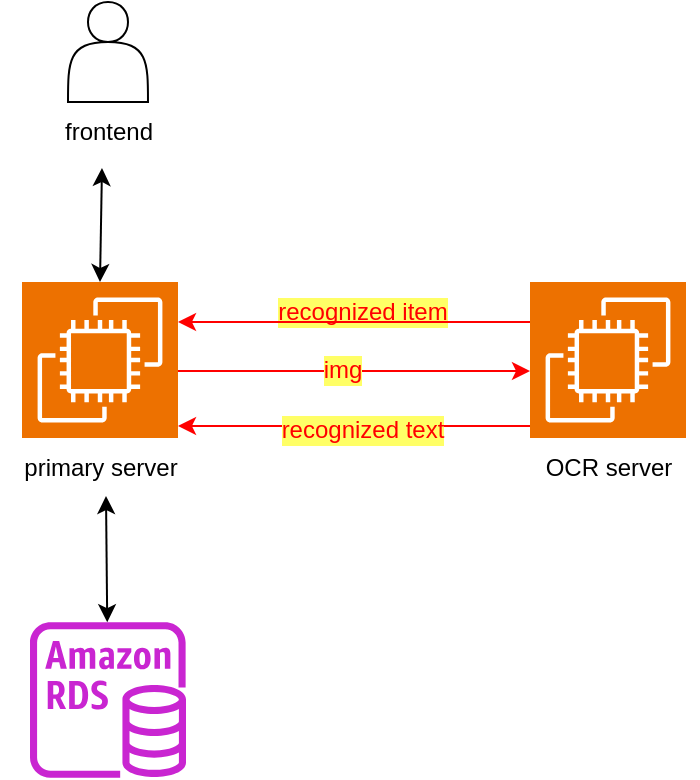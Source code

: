<mxfile version="26.0.4">
  <diagram name="Page-1" id="Vfbv8_XQsopFTOaTHB_-">
    <mxGraphModel dx="788" dy="664" grid="1" gridSize="10" guides="1" tooltips="1" connect="1" arrows="1" fold="1" page="1" pageScale="1" pageWidth="827" pageHeight="1169" math="0" shadow="0">
      <root>
        <mxCell id="0" />
        <mxCell id="1" parent="0" />
        <mxCell id="79t-oLrMbPS3YPwEA1fc-1" value="" style="sketch=0;points=[[0,0,0],[0.25,0,0],[0.5,0,0],[0.75,0,0],[1,0,0],[0,1,0],[0.25,1,0],[0.5,1,0],[0.75,1,0],[1,1,0],[0,0.25,0],[0,0.5,0],[0,0.75,0],[1,0.25,0],[1,0.5,0],[1,0.75,0]];outlineConnect=0;fontColor=#232F3E;fillColor=#ED7100;strokeColor=#ffffff;dashed=0;verticalLabelPosition=bottom;verticalAlign=top;align=center;html=1;fontSize=12;fontStyle=0;aspect=fixed;shape=mxgraph.aws4.resourceIcon;resIcon=mxgraph.aws4.ec2;" vertex="1" parent="1">
          <mxGeometry x="260" y="290" width="78" height="78" as="geometry" />
        </mxCell>
        <mxCell id="79t-oLrMbPS3YPwEA1fc-2" value="" style="sketch=0;points=[[0,0,0],[0.25,0,0],[0.5,0,0],[0.75,0,0],[1,0,0],[0,1,0],[0.25,1,0],[0.5,1,0],[0.75,1,0],[1,1,0],[0,0.25,0],[0,0.5,0],[0,0.75,0],[1,0.25,0],[1,0.5,0],[1,0.75,0]];outlineConnect=0;fontColor=#232F3E;fillColor=#ED7100;strokeColor=#ffffff;dashed=0;verticalLabelPosition=bottom;verticalAlign=top;align=center;html=1;fontSize=12;fontStyle=0;aspect=fixed;shape=mxgraph.aws4.resourceIcon;resIcon=mxgraph.aws4.ec2;" vertex="1" parent="1">
          <mxGeometry x="514" y="290" width="78" height="78" as="geometry" />
        </mxCell>
        <mxCell id="79t-oLrMbPS3YPwEA1fc-3" value="primary server" style="text;html=1;align=center;verticalAlign=middle;resizable=0;points=[];autosize=1;strokeColor=none;fillColor=none;" vertex="1" parent="1">
          <mxGeometry x="249" y="368" width="100" height="30" as="geometry" />
        </mxCell>
        <mxCell id="79t-oLrMbPS3YPwEA1fc-4" value="OCR server" style="text;html=1;align=center;verticalAlign=middle;resizable=0;points=[];autosize=1;strokeColor=none;fillColor=none;" vertex="1" parent="1">
          <mxGeometry x="508" y="368" width="90" height="30" as="geometry" />
        </mxCell>
        <mxCell id="79t-oLrMbPS3YPwEA1fc-5" value="" style="shape=actor;whiteSpace=wrap;html=1;" vertex="1" parent="1">
          <mxGeometry x="283" y="150" width="40" height="50" as="geometry" />
        </mxCell>
        <mxCell id="79t-oLrMbPS3YPwEA1fc-6" value="frontend" style="text;html=1;align=center;verticalAlign=middle;resizable=0;points=[];autosize=1;strokeColor=none;fillColor=none;" vertex="1" parent="1">
          <mxGeometry x="268" y="200" width="70" height="30" as="geometry" />
        </mxCell>
        <mxCell id="79t-oLrMbPS3YPwEA1fc-8" value="" style="sketch=0;outlineConnect=0;fontColor=#232F3E;gradientColor=none;fillColor=#C925D1;strokeColor=none;dashed=0;verticalLabelPosition=bottom;verticalAlign=top;align=center;html=1;fontSize=12;fontStyle=0;aspect=fixed;pointerEvents=1;shape=mxgraph.aws4.rds_instance;" vertex="1" parent="1">
          <mxGeometry x="264" y="460" width="78" height="78" as="geometry" />
        </mxCell>
        <mxCell id="79t-oLrMbPS3YPwEA1fc-9" value="" style="endArrow=classic;startArrow=classic;html=1;rounded=0;entryX=0.457;entryY=1.1;entryDx=0;entryDy=0;entryPerimeter=0;exitX=0.5;exitY=0;exitDx=0;exitDy=0;exitPerimeter=0;" edge="1" parent="1" source="79t-oLrMbPS3YPwEA1fc-1" target="79t-oLrMbPS3YPwEA1fc-6">
          <mxGeometry width="50" height="50" relative="1" as="geometry">
            <mxPoint x="303" y="290" as="sourcePoint" />
            <mxPoint x="430" y="300" as="targetPoint" />
          </mxGeometry>
        </mxCell>
        <mxCell id="79t-oLrMbPS3YPwEA1fc-10" value="" style="endArrow=classic;html=1;rounded=0;exitX=0;exitY=1;exitDx=0;exitDy=0;exitPerimeter=0;entryX=1;entryY=1;entryDx=0;entryDy=0;entryPerimeter=0;strokeColor=#FF0000;" edge="1" parent="1">
          <mxGeometry width="50" height="50" relative="1" as="geometry">
            <mxPoint x="514" y="362" as="sourcePoint" />
            <mxPoint x="338" y="362" as="targetPoint" />
          </mxGeometry>
        </mxCell>
        <mxCell id="79t-oLrMbPS3YPwEA1fc-11" value="" style="endArrow=classic;html=1;rounded=0;exitX=1;exitY=0.75;exitDx=0;exitDy=0;exitPerimeter=0;entryX=0;entryY=0.75;entryDx=0;entryDy=0;entryPerimeter=0;strokeColor=#FF0000;" edge="1" parent="1">
          <mxGeometry width="50" height="50" relative="1" as="geometry">
            <mxPoint x="338" y="334.5" as="sourcePoint" />
            <mxPoint x="514" y="334.5" as="targetPoint" />
          </mxGeometry>
        </mxCell>
        <mxCell id="79t-oLrMbPS3YPwEA1fc-12" value="img" style="text;html=1;align=center;verticalAlign=middle;resizable=0;points=[];autosize=1;strokeColor=none;fillColor=none;fontColor=#FF0000;labelBackgroundColor=#FFFF66;" vertex="1" parent="1">
          <mxGeometry x="400" y="319" width="40" height="30" as="geometry" />
        </mxCell>
        <mxCell id="79t-oLrMbPS3YPwEA1fc-13" value="recognized text" style="text;html=1;align=center;verticalAlign=middle;resizable=0;points=[];autosize=1;strokeColor=none;fillColor=none;fontColor=#FF0000;labelBackgroundColor=#FFFF66;" vertex="1" parent="1">
          <mxGeometry x="380" y="349" width="100" height="30" as="geometry" />
        </mxCell>
        <mxCell id="79t-oLrMbPS3YPwEA1fc-17" value="recognized item" style="text;html=1;align=center;verticalAlign=middle;resizable=0;points=[];autosize=1;strokeColor=none;fillColor=none;fontColor=#FF0000;labelBackgroundColor=#FFFF66;" vertex="1" parent="1">
          <mxGeometry x="375" y="290" width="110" height="30" as="geometry" />
        </mxCell>
        <mxCell id="79t-oLrMbPS3YPwEA1fc-18" value="" style="endArrow=classic;html=1;rounded=0;exitX=0;exitY=1;exitDx=0;exitDy=0;exitPerimeter=0;entryX=1;entryY=1;entryDx=0;entryDy=0;entryPerimeter=0;strokeColor=#FF0000;" edge="1" parent="1">
          <mxGeometry width="50" height="50" relative="1" as="geometry">
            <mxPoint x="514" y="310" as="sourcePoint" />
            <mxPoint x="338" y="310" as="targetPoint" />
          </mxGeometry>
        </mxCell>
        <mxCell id="79t-oLrMbPS3YPwEA1fc-20" value="" style="endArrow=classic;startArrow=classic;html=1;rounded=0;entryX=0.53;entryY=0.967;entryDx=0;entryDy=0;entryPerimeter=0;" edge="1" parent="1" source="79t-oLrMbPS3YPwEA1fc-8" target="79t-oLrMbPS3YPwEA1fc-3">
          <mxGeometry width="50" height="50" relative="1" as="geometry">
            <mxPoint x="380" y="350" as="sourcePoint" />
            <mxPoint x="430" y="300" as="targetPoint" />
          </mxGeometry>
        </mxCell>
      </root>
    </mxGraphModel>
  </diagram>
</mxfile>
